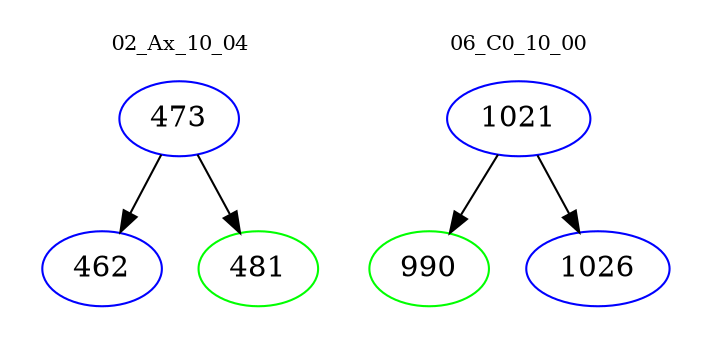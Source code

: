 digraph{
subgraph cluster_0 {
color = white
label = "02_Ax_10_04";
fontsize=10;
T0_473 [label="473", color="blue"]
T0_473 -> T0_462 [color="black"]
T0_462 [label="462", color="blue"]
T0_473 -> T0_481 [color="black"]
T0_481 [label="481", color="green"]
}
subgraph cluster_1 {
color = white
label = "06_C0_10_00";
fontsize=10;
T1_1021 [label="1021", color="blue"]
T1_1021 -> T1_990 [color="black"]
T1_990 [label="990", color="green"]
T1_1021 -> T1_1026 [color="black"]
T1_1026 [label="1026", color="blue"]
}
}
